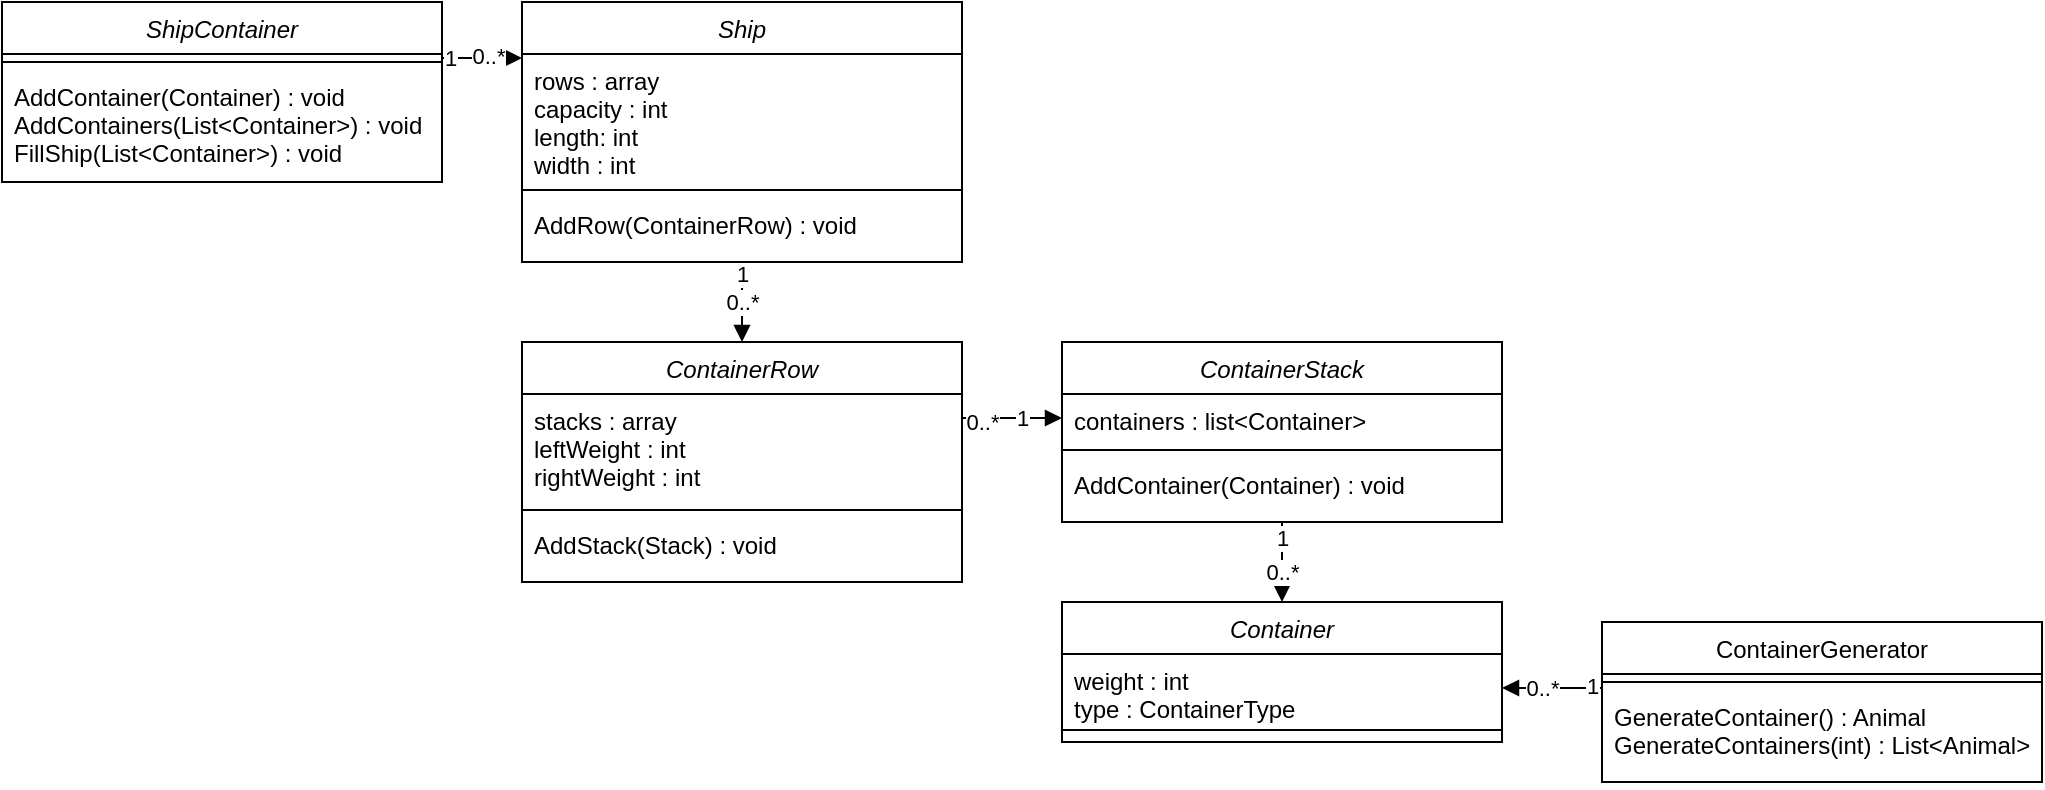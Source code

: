 <mxfile version="14.6.11" type="device"><diagram id="C5RBs43oDa-KdzZeNtuy" name="Page-1"><mxGraphModel dx="1422" dy="762" grid="1" gridSize="10" guides="1" tooltips="1" connect="1" arrows="1" fold="1" page="1" pageScale="1" pageWidth="827" pageHeight="1169" math="0" shadow="0"><root><mxCell id="WIyWlLk6GJQsqaUBKTNV-0"/><mxCell id="WIyWlLk6GJQsqaUBKTNV-1" parent="WIyWlLk6GJQsqaUBKTNV-0"/><mxCell id="QlmZOmE326NC4n41I5JW-0" value="Container" style="swimlane;fontStyle=2;align=center;verticalAlign=top;childLayout=stackLayout;horizontal=1;startSize=26;horizontalStack=0;resizeParent=1;resizeLast=0;collapsible=1;marginBottom=0;rounded=0;shadow=0;strokeWidth=1;" parent="WIyWlLk6GJQsqaUBKTNV-1" vertex="1"><mxGeometry x="620" y="350" width="220" height="70" as="geometry"><mxRectangle x="230" y="140" width="160" height="26" as="alternateBounds"/></mxGeometry></mxCell><mxCell id="QlmZOmE326NC4n41I5JW-1" value="weight : int&#10;type : ContainerType" style="text;align=left;verticalAlign=top;spacingLeft=4;spacingRight=4;overflow=hidden;rotatable=0;points=[[0,0.5],[1,0.5]];portConstraint=eastwest;rounded=0;shadow=0;html=0;" parent="QlmZOmE326NC4n41I5JW-0" vertex="1"><mxGeometry y="26" width="220" height="34" as="geometry"/></mxCell><mxCell id="QlmZOmE326NC4n41I5JW-2" value="" style="line;html=1;strokeWidth=1;align=left;verticalAlign=middle;spacingTop=-1;spacingLeft=3;spacingRight=3;rotatable=0;labelPosition=right;points=[];portConstraint=eastwest;" parent="QlmZOmE326NC4n41I5JW-0" vertex="1"><mxGeometry y="60" width="220" height="8" as="geometry"/></mxCell><mxCell id="dYA_umxG2OkxWhIqLz1A-15" style="edgeStyle=orthogonalEdgeStyle;rounded=0;orthogonalLoop=1;jettySize=auto;html=1;entryX=0.5;entryY=0;entryDx=0;entryDy=0;endArrow=block;endFill=1;" parent="WIyWlLk6GJQsqaUBKTNV-1" source="QlmZOmE326NC4n41I5JW-4" target="dYA_umxG2OkxWhIqLz1A-0" edge="1"><mxGeometry relative="1" as="geometry"/></mxCell><mxCell id="dYA_umxG2OkxWhIqLz1A-16" value="1" style="edgeLabel;html=1;align=center;verticalAlign=middle;resizable=0;points=[];" parent="dYA_umxG2OkxWhIqLz1A-15" vertex="1" connectable="0"><mxGeometry x="-0.701" relative="1" as="geometry"><mxPoint as="offset"/></mxGeometry></mxCell><mxCell id="dYA_umxG2OkxWhIqLz1A-17" value="0..*" style="edgeLabel;html=1;align=center;verticalAlign=middle;resizable=0;points=[];" parent="dYA_umxG2OkxWhIqLz1A-15" vertex="1" connectable="0"><mxGeometry x="0.309" relative="1" as="geometry"><mxPoint y="-6" as="offset"/></mxGeometry></mxCell><mxCell id="QlmZOmE326NC4n41I5JW-4" value="Ship" style="swimlane;fontStyle=2;align=center;verticalAlign=top;childLayout=stackLayout;horizontal=1;startSize=26;horizontalStack=0;resizeParent=1;resizeLast=0;collapsible=1;marginBottom=0;rounded=0;shadow=0;strokeWidth=1;" parent="WIyWlLk6GJQsqaUBKTNV-1" vertex="1"><mxGeometry x="350" y="50" width="220" height="130" as="geometry"><mxRectangle x="230" y="140" width="160" height="26" as="alternateBounds"/></mxGeometry></mxCell><mxCell id="QlmZOmE326NC4n41I5JW-17" value="rows : array&#10;capacity : int&#10;length: int&#10;width : int" style="text;align=left;verticalAlign=top;spacingLeft=4;spacingRight=4;overflow=hidden;rotatable=0;points=[[0,0.5],[1,0.5]];portConstraint=eastwest;" parent="QlmZOmE326NC4n41I5JW-4" vertex="1"><mxGeometry y="26" width="220" height="64" as="geometry"/></mxCell><mxCell id="QlmZOmE326NC4n41I5JW-6" value="" style="line;html=1;strokeWidth=1;align=left;verticalAlign=middle;spacingTop=-1;spacingLeft=3;spacingRight=3;rotatable=0;labelPosition=right;points=[];portConstraint=eastwest;" parent="QlmZOmE326NC4n41I5JW-4" vertex="1"><mxGeometry y="90" width="220" height="8" as="geometry"/></mxCell><mxCell id="QlmZOmE326NC4n41I5JW-7" value="AddRow(ContainerRow) : void" style="text;align=left;verticalAlign=top;spacingLeft=4;spacingRight=4;overflow=hidden;rotatable=0;points=[[0,0.5],[1,0.5]];portConstraint=eastwest;" parent="QlmZOmE326NC4n41I5JW-4" vertex="1"><mxGeometry y="98" width="220" height="32" as="geometry"/></mxCell><mxCell id="QlmZOmE326NC4n41I5JW-14" style="edgeStyle=orthogonalEdgeStyle;rounded=0;orthogonalLoop=1;jettySize=auto;html=1;endArrow=block;endFill=1;entryX=1;entryY=0.5;entryDx=0;entryDy=0;" parent="WIyWlLk6GJQsqaUBKTNV-1" source="QlmZOmE326NC4n41I5JW-11" target="QlmZOmE326NC4n41I5JW-1" edge="1"><mxGeometry relative="1" as="geometry"><mxPoint x="545" y="564" as="targetPoint"/><Array as="points"><mxPoint x="910" y="393"/><mxPoint x="910" y="393"/></Array></mxGeometry></mxCell><mxCell id="QlmZOmE326NC4n41I5JW-15" value="1" style="edgeLabel;html=1;align=center;verticalAlign=middle;resizable=0;points=[];" parent="QlmZOmE326NC4n41I5JW-14" vertex="1" connectable="0"><mxGeometry x="-0.789" y="-1" relative="1" as="geometry"><mxPoint as="offset"/></mxGeometry></mxCell><mxCell id="QlmZOmE326NC4n41I5JW-16" value="0..*" style="edgeLabel;html=1;align=center;verticalAlign=middle;resizable=0;points=[];" parent="QlmZOmE326NC4n41I5JW-14" vertex="1" connectable="0"><mxGeometry x="0.378" relative="1" as="geometry"><mxPoint x="4" as="offset"/></mxGeometry></mxCell><mxCell id="QlmZOmE326NC4n41I5JW-11" value="ContainerGenerator" style="swimlane;fontStyle=0;align=center;verticalAlign=top;childLayout=stackLayout;horizontal=1;startSize=26;horizontalStack=0;resizeParent=1;resizeLast=0;collapsible=1;marginBottom=0;rounded=0;shadow=0;strokeWidth=1;" parent="WIyWlLk6GJQsqaUBKTNV-1" vertex="1"><mxGeometry x="890" y="360" width="220" height="80" as="geometry"><mxRectangle x="340" y="380" width="170" height="26" as="alternateBounds"/></mxGeometry></mxCell><mxCell id="QlmZOmE326NC4n41I5JW-12" value="" style="line;html=1;strokeWidth=1;align=left;verticalAlign=middle;spacingTop=-1;spacingLeft=3;spacingRight=3;rotatable=0;labelPosition=right;points=[];portConstraint=eastwest;" parent="QlmZOmE326NC4n41I5JW-11" vertex="1"><mxGeometry y="26" width="220" height="8" as="geometry"/></mxCell><mxCell id="QlmZOmE326NC4n41I5JW-13" value="GenerateContainer() : Animal&#10;GenerateContainers(int) : List&lt;Animal&gt;" style="text;align=left;verticalAlign=top;spacingLeft=4;spacingRight=4;overflow=hidden;rotatable=0;points=[[0,0.5],[1,0.5]];portConstraint=eastwest;" parent="QlmZOmE326NC4n41I5JW-11" vertex="1"><mxGeometry y="34" width="220" height="46" as="geometry"/></mxCell><mxCell id="QlmZOmE326NC4n41I5JW-22" style="edgeStyle=orthogonalEdgeStyle;rounded=0;orthogonalLoop=1;jettySize=auto;html=1;endArrow=block;endFill=1;" parent="WIyWlLk6GJQsqaUBKTNV-1" source="QlmZOmE326NC4n41I5JW-18" edge="1"><mxGeometry relative="1" as="geometry"><mxPoint x="350" y="78" as="targetPoint"/><Array as="points"><mxPoint x="325" y="78"/><mxPoint x="325" y="78"/></Array></mxGeometry></mxCell><mxCell id="QlmZOmE326NC4n41I5JW-23" value="1" style="edgeLabel;html=1;align=center;verticalAlign=middle;resizable=0;points=[];" parent="QlmZOmE326NC4n41I5JW-22" vertex="1" connectable="0"><mxGeometry x="-0.791" relative="1" as="geometry"><mxPoint as="offset"/></mxGeometry></mxCell><mxCell id="QlmZOmE326NC4n41I5JW-24" value="0..*" style="edgeLabel;html=1;align=center;verticalAlign=middle;resizable=0;points=[];" parent="QlmZOmE326NC4n41I5JW-22" vertex="1" connectable="0"><mxGeometry x="0.205" y="1" relative="1" as="geometry"><mxPoint x="-1" as="offset"/></mxGeometry></mxCell><mxCell id="QlmZOmE326NC4n41I5JW-18" value="ShipContainer" style="swimlane;fontStyle=2;align=center;verticalAlign=top;childLayout=stackLayout;horizontal=1;startSize=26;horizontalStack=0;resizeParent=1;resizeLast=0;collapsible=1;marginBottom=0;rounded=0;shadow=0;strokeWidth=1;" parent="WIyWlLk6GJQsqaUBKTNV-1" vertex="1"><mxGeometry x="90" y="50" width="220" height="90" as="geometry"><mxRectangle x="230" y="140" width="160" height="26" as="alternateBounds"/></mxGeometry></mxCell><mxCell id="QlmZOmE326NC4n41I5JW-20" value="" style="line;html=1;strokeWidth=1;align=left;verticalAlign=middle;spacingTop=-1;spacingLeft=3;spacingRight=3;rotatable=0;labelPosition=right;points=[];portConstraint=eastwest;" parent="QlmZOmE326NC4n41I5JW-18" vertex="1"><mxGeometry y="26" width="220" height="8" as="geometry"/></mxCell><mxCell id="QlmZOmE326NC4n41I5JW-21" value="AddContainer(Container) : void&#10;AddContainers(List&lt;Container&gt;) : void&#10;FillShip(List&lt;Container&gt;) : void" style="text;align=left;verticalAlign=top;spacingLeft=4;spacingRight=4;overflow=hidden;rotatable=0;points=[[0,0.5],[1,0.5]];portConstraint=eastwest;" parent="QlmZOmE326NC4n41I5JW-18" vertex="1"><mxGeometry y="34" width="220" height="56" as="geometry"/></mxCell><mxCell id="dYA_umxG2OkxWhIqLz1A-0" value="ContainerRow" style="swimlane;fontStyle=2;align=center;verticalAlign=top;childLayout=stackLayout;horizontal=1;startSize=26;horizontalStack=0;resizeParent=1;resizeLast=0;collapsible=1;marginBottom=0;rounded=0;shadow=0;strokeWidth=1;" parent="WIyWlLk6GJQsqaUBKTNV-1" vertex="1"><mxGeometry x="350" y="220" width="220" height="120" as="geometry"><mxRectangle x="230" y="140" width="160" height="26" as="alternateBounds"/></mxGeometry></mxCell><mxCell id="dYA_umxG2OkxWhIqLz1A-1" value="stacks : array&#10;leftWeight : int&#10;rightWeight : int" style="text;align=left;verticalAlign=top;spacingLeft=4;spacingRight=4;overflow=hidden;rotatable=0;points=[[0,0.5],[1,0.5]];portConstraint=eastwest;" parent="dYA_umxG2OkxWhIqLz1A-0" vertex="1"><mxGeometry y="26" width="220" height="54" as="geometry"/></mxCell><mxCell id="dYA_umxG2OkxWhIqLz1A-2" value="" style="line;html=1;strokeWidth=1;align=left;verticalAlign=middle;spacingTop=-1;spacingLeft=3;spacingRight=3;rotatable=0;labelPosition=right;points=[];portConstraint=eastwest;" parent="dYA_umxG2OkxWhIqLz1A-0" vertex="1"><mxGeometry y="80" width="220" height="8" as="geometry"/></mxCell><mxCell id="dYA_umxG2OkxWhIqLz1A-3" value="AddStack(Stack) : void" style="text;align=left;verticalAlign=top;spacingLeft=4;spacingRight=4;overflow=hidden;rotatable=0;points=[[0,0.5],[1,0.5]];portConstraint=eastwest;" parent="dYA_umxG2OkxWhIqLz1A-0" vertex="1"><mxGeometry y="88" width="220" height="32" as="geometry"/></mxCell><mxCell id="dYA_umxG2OkxWhIqLz1A-8" style="edgeStyle=orthogonalEdgeStyle;rounded=0;orthogonalLoop=1;jettySize=auto;html=1;entryX=0.5;entryY=0;entryDx=0;entryDy=0;endArrow=block;endFill=1;" parent="WIyWlLk6GJQsqaUBKTNV-1" source="dYA_umxG2OkxWhIqLz1A-4" target="QlmZOmE326NC4n41I5JW-0" edge="1"><mxGeometry relative="1" as="geometry"/></mxCell><mxCell id="dYA_umxG2OkxWhIqLz1A-10" value="1" style="edgeLabel;html=1;align=center;verticalAlign=middle;resizable=0;points=[];" parent="dYA_umxG2OkxWhIqLz1A-8" vertex="1" connectable="0"><mxGeometry x="-0.763" y="-1" relative="1" as="geometry"><mxPoint x="1" y="3" as="offset"/></mxGeometry></mxCell><mxCell id="dYA_umxG2OkxWhIqLz1A-11" value="0..*" style="edgeLabel;html=1;align=center;verticalAlign=middle;resizable=0;points=[];" parent="dYA_umxG2OkxWhIqLz1A-8" vertex="1" connectable="0"><mxGeometry x="0.225" relative="1" as="geometry"><mxPoint as="offset"/></mxGeometry></mxCell><mxCell id="dYA_umxG2OkxWhIqLz1A-12" style="edgeStyle=orthogonalEdgeStyle;rounded=0;orthogonalLoop=1;jettySize=auto;html=1;endArrow=none;endFill=0;startArrow=block;startFill=1;" parent="WIyWlLk6GJQsqaUBKTNV-1" source="dYA_umxG2OkxWhIqLz1A-4" edge="1"><mxGeometry relative="1" as="geometry"><mxPoint x="570" y="258" as="targetPoint"/><Array as="points"><mxPoint x="580" y="258"/><mxPoint x="580" y="258"/></Array></mxGeometry></mxCell><mxCell id="dYA_umxG2OkxWhIqLz1A-13" value="1" style="edgeLabel;html=1;align=center;verticalAlign=middle;resizable=0;points=[];" parent="dYA_umxG2OkxWhIqLz1A-12" vertex="1" connectable="0"><mxGeometry x="-0.766" relative="1" as="geometry"><mxPoint x="-14" as="offset"/></mxGeometry></mxCell><mxCell id="dYA_umxG2OkxWhIqLz1A-14" value="0..*" style="edgeLabel;html=1;align=center;verticalAlign=middle;resizable=0;points=[];" parent="dYA_umxG2OkxWhIqLz1A-12" vertex="1" connectable="0"><mxGeometry x="0.727" y="2" relative="1" as="geometry"><mxPoint x="3" as="offset"/></mxGeometry></mxCell><mxCell id="dYA_umxG2OkxWhIqLz1A-4" value="ContainerStack" style="swimlane;fontStyle=2;align=center;verticalAlign=top;childLayout=stackLayout;horizontal=1;startSize=26;horizontalStack=0;resizeParent=1;resizeLast=0;collapsible=1;marginBottom=0;rounded=0;shadow=0;strokeWidth=1;" parent="WIyWlLk6GJQsqaUBKTNV-1" vertex="1"><mxGeometry x="620" y="220" width="220" height="90" as="geometry"><mxRectangle x="540" y="210" width="160" height="26" as="alternateBounds"/></mxGeometry></mxCell><mxCell id="dYA_umxG2OkxWhIqLz1A-5" value="containers : list&lt;Container&gt;" style="text;align=left;verticalAlign=top;spacingLeft=4;spacingRight=4;overflow=hidden;rotatable=0;points=[[0,0.5],[1,0.5]];portConstraint=eastwest;" parent="dYA_umxG2OkxWhIqLz1A-4" vertex="1"><mxGeometry y="26" width="220" height="24" as="geometry"/></mxCell><mxCell id="dYA_umxG2OkxWhIqLz1A-6" value="" style="line;html=1;strokeWidth=1;align=left;verticalAlign=middle;spacingTop=-1;spacingLeft=3;spacingRight=3;rotatable=0;labelPosition=right;points=[];portConstraint=eastwest;" parent="dYA_umxG2OkxWhIqLz1A-4" vertex="1"><mxGeometry y="50" width="220" height="8" as="geometry"/></mxCell><mxCell id="dYA_umxG2OkxWhIqLz1A-7" value="AddContainer(Container) : void" style="text;align=left;verticalAlign=top;spacingLeft=4;spacingRight=4;overflow=hidden;rotatable=0;points=[[0,0.5],[1,0.5]];portConstraint=eastwest;" parent="dYA_umxG2OkxWhIqLz1A-4" vertex="1"><mxGeometry y="58" width="220" height="32" as="geometry"/></mxCell></root></mxGraphModel></diagram></mxfile>